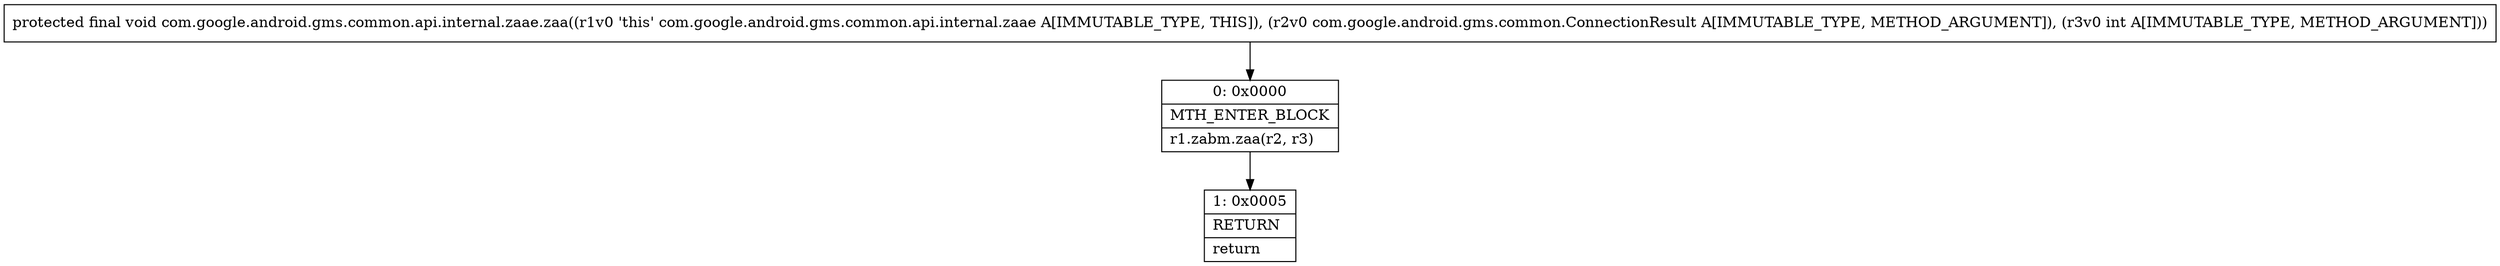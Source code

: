 digraph "CFG forcom.google.android.gms.common.api.internal.zaae.zaa(Lcom\/google\/android\/gms\/common\/ConnectionResult;I)V" {
Node_0 [shape=record,label="{0\:\ 0x0000|MTH_ENTER_BLOCK\l|r1.zabm.zaa(r2, r3)\l}"];
Node_1 [shape=record,label="{1\:\ 0x0005|RETURN\l|return\l}"];
MethodNode[shape=record,label="{protected final void com.google.android.gms.common.api.internal.zaae.zaa((r1v0 'this' com.google.android.gms.common.api.internal.zaae A[IMMUTABLE_TYPE, THIS]), (r2v0 com.google.android.gms.common.ConnectionResult A[IMMUTABLE_TYPE, METHOD_ARGUMENT]), (r3v0 int A[IMMUTABLE_TYPE, METHOD_ARGUMENT])) }"];
MethodNode -> Node_0;
Node_0 -> Node_1;
}

